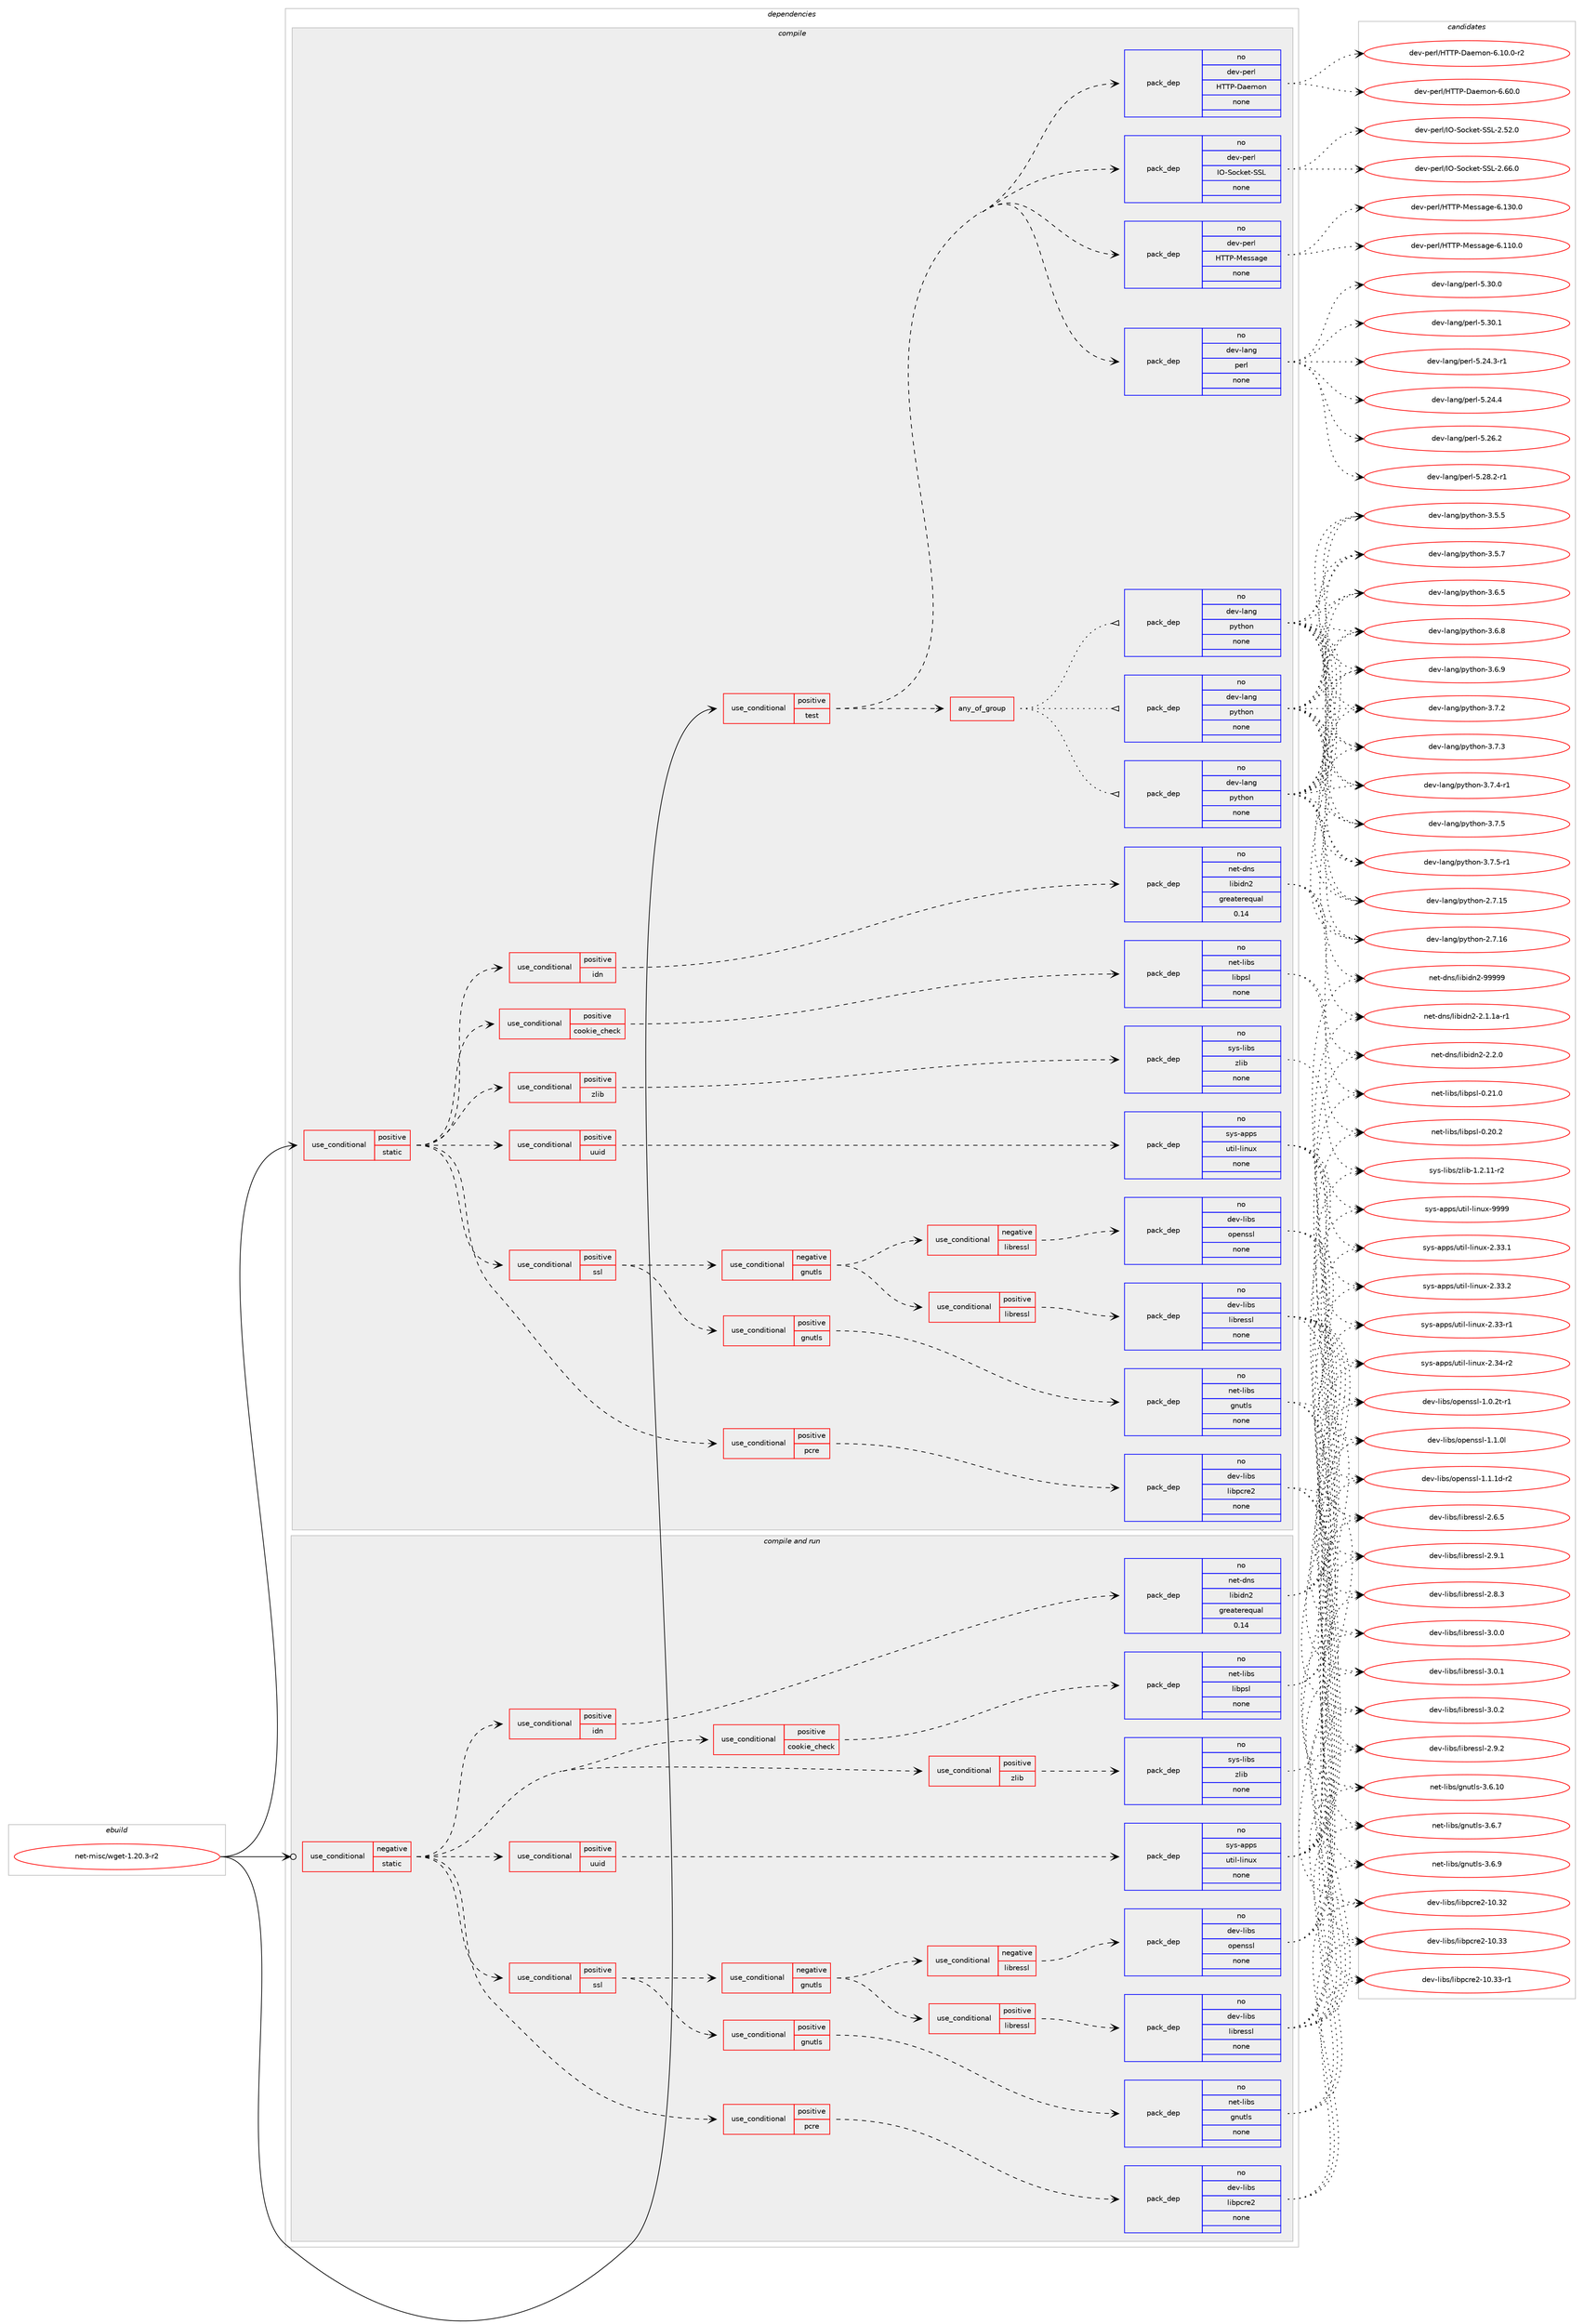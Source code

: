 digraph prolog {

# *************
# Graph options
# *************

newrank=true;
concentrate=true;
compound=true;
graph [rankdir=LR,fontname=Helvetica,fontsize=10,ranksep=1.5];#, ranksep=2.5, nodesep=0.2];
edge  [arrowhead=vee];
node  [fontname=Helvetica,fontsize=10];

# **********
# The ebuild
# **********

subgraph cluster_leftcol {
color=gray;
rank=same;
label=<<i>ebuild</i>>;
id [label="net-misc/wget-1.20.3-r2", color=red, width=4, href="../net-misc/wget-1.20.3-r2.svg"];
}

# ****************
# The dependencies
# ****************

subgraph cluster_midcol {
color=gray;
label=<<i>dependencies</i>>;
subgraph cluster_compile {
fillcolor="#eeeeee";
style=filled;
label=<<i>compile</i>>;
subgraph cond204345 {
dependency838098 [label=<<TABLE BORDER="0" CELLBORDER="1" CELLSPACING="0" CELLPADDING="4"><TR><TD ROWSPAN="3" CELLPADDING="10">use_conditional</TD></TR><TR><TD>positive</TD></TR><TR><TD>static</TD></TR></TABLE>>, shape=none, color=red];
subgraph cond204346 {
dependency838099 [label=<<TABLE BORDER="0" CELLBORDER="1" CELLSPACING="0" CELLPADDING="4"><TR><TD ROWSPAN="3" CELLPADDING="10">use_conditional</TD></TR><TR><TD>positive</TD></TR><TR><TD>cookie_check</TD></TR></TABLE>>, shape=none, color=red];
subgraph pack618988 {
dependency838100 [label=<<TABLE BORDER="0" CELLBORDER="1" CELLSPACING="0" CELLPADDING="4" WIDTH="220"><TR><TD ROWSPAN="6" CELLPADDING="30">pack_dep</TD></TR><TR><TD WIDTH="110">no</TD></TR><TR><TD>net-libs</TD></TR><TR><TD>libpsl</TD></TR><TR><TD>none</TD></TR><TR><TD></TD></TR></TABLE>>, shape=none, color=blue];
}
dependency838099:e -> dependency838100:w [weight=20,style="dashed",arrowhead="vee"];
}
dependency838098:e -> dependency838099:w [weight=20,style="dashed",arrowhead="vee"];
subgraph cond204347 {
dependency838101 [label=<<TABLE BORDER="0" CELLBORDER="1" CELLSPACING="0" CELLPADDING="4"><TR><TD ROWSPAN="3" CELLPADDING="10">use_conditional</TD></TR><TR><TD>positive</TD></TR><TR><TD>idn</TD></TR></TABLE>>, shape=none, color=red];
subgraph pack618989 {
dependency838102 [label=<<TABLE BORDER="0" CELLBORDER="1" CELLSPACING="0" CELLPADDING="4" WIDTH="220"><TR><TD ROWSPAN="6" CELLPADDING="30">pack_dep</TD></TR><TR><TD WIDTH="110">no</TD></TR><TR><TD>net-dns</TD></TR><TR><TD>libidn2</TD></TR><TR><TD>greaterequal</TD></TR><TR><TD>0.14</TD></TR></TABLE>>, shape=none, color=blue];
}
dependency838101:e -> dependency838102:w [weight=20,style="dashed",arrowhead="vee"];
}
dependency838098:e -> dependency838101:w [weight=20,style="dashed",arrowhead="vee"];
subgraph cond204348 {
dependency838103 [label=<<TABLE BORDER="0" CELLBORDER="1" CELLSPACING="0" CELLPADDING="4"><TR><TD ROWSPAN="3" CELLPADDING="10">use_conditional</TD></TR><TR><TD>positive</TD></TR><TR><TD>pcre</TD></TR></TABLE>>, shape=none, color=red];
subgraph pack618990 {
dependency838104 [label=<<TABLE BORDER="0" CELLBORDER="1" CELLSPACING="0" CELLPADDING="4" WIDTH="220"><TR><TD ROWSPAN="6" CELLPADDING="30">pack_dep</TD></TR><TR><TD WIDTH="110">no</TD></TR><TR><TD>dev-libs</TD></TR><TR><TD>libpcre2</TD></TR><TR><TD>none</TD></TR><TR><TD></TD></TR></TABLE>>, shape=none, color=blue];
}
dependency838103:e -> dependency838104:w [weight=20,style="dashed",arrowhead="vee"];
}
dependency838098:e -> dependency838103:w [weight=20,style="dashed",arrowhead="vee"];
subgraph cond204349 {
dependency838105 [label=<<TABLE BORDER="0" CELLBORDER="1" CELLSPACING="0" CELLPADDING="4"><TR><TD ROWSPAN="3" CELLPADDING="10">use_conditional</TD></TR><TR><TD>positive</TD></TR><TR><TD>ssl</TD></TR></TABLE>>, shape=none, color=red];
subgraph cond204350 {
dependency838106 [label=<<TABLE BORDER="0" CELLBORDER="1" CELLSPACING="0" CELLPADDING="4"><TR><TD ROWSPAN="3" CELLPADDING="10">use_conditional</TD></TR><TR><TD>positive</TD></TR><TR><TD>gnutls</TD></TR></TABLE>>, shape=none, color=red];
subgraph pack618991 {
dependency838107 [label=<<TABLE BORDER="0" CELLBORDER="1" CELLSPACING="0" CELLPADDING="4" WIDTH="220"><TR><TD ROWSPAN="6" CELLPADDING="30">pack_dep</TD></TR><TR><TD WIDTH="110">no</TD></TR><TR><TD>net-libs</TD></TR><TR><TD>gnutls</TD></TR><TR><TD>none</TD></TR><TR><TD></TD></TR></TABLE>>, shape=none, color=blue];
}
dependency838106:e -> dependency838107:w [weight=20,style="dashed",arrowhead="vee"];
}
dependency838105:e -> dependency838106:w [weight=20,style="dashed",arrowhead="vee"];
subgraph cond204351 {
dependency838108 [label=<<TABLE BORDER="0" CELLBORDER="1" CELLSPACING="0" CELLPADDING="4"><TR><TD ROWSPAN="3" CELLPADDING="10">use_conditional</TD></TR><TR><TD>negative</TD></TR><TR><TD>gnutls</TD></TR></TABLE>>, shape=none, color=red];
subgraph cond204352 {
dependency838109 [label=<<TABLE BORDER="0" CELLBORDER="1" CELLSPACING="0" CELLPADDING="4"><TR><TD ROWSPAN="3" CELLPADDING="10">use_conditional</TD></TR><TR><TD>negative</TD></TR><TR><TD>libressl</TD></TR></TABLE>>, shape=none, color=red];
subgraph pack618992 {
dependency838110 [label=<<TABLE BORDER="0" CELLBORDER="1" CELLSPACING="0" CELLPADDING="4" WIDTH="220"><TR><TD ROWSPAN="6" CELLPADDING="30">pack_dep</TD></TR><TR><TD WIDTH="110">no</TD></TR><TR><TD>dev-libs</TD></TR><TR><TD>openssl</TD></TR><TR><TD>none</TD></TR><TR><TD></TD></TR></TABLE>>, shape=none, color=blue];
}
dependency838109:e -> dependency838110:w [weight=20,style="dashed",arrowhead="vee"];
}
dependency838108:e -> dependency838109:w [weight=20,style="dashed",arrowhead="vee"];
subgraph cond204353 {
dependency838111 [label=<<TABLE BORDER="0" CELLBORDER="1" CELLSPACING="0" CELLPADDING="4"><TR><TD ROWSPAN="3" CELLPADDING="10">use_conditional</TD></TR><TR><TD>positive</TD></TR><TR><TD>libressl</TD></TR></TABLE>>, shape=none, color=red];
subgraph pack618993 {
dependency838112 [label=<<TABLE BORDER="0" CELLBORDER="1" CELLSPACING="0" CELLPADDING="4" WIDTH="220"><TR><TD ROWSPAN="6" CELLPADDING="30">pack_dep</TD></TR><TR><TD WIDTH="110">no</TD></TR><TR><TD>dev-libs</TD></TR><TR><TD>libressl</TD></TR><TR><TD>none</TD></TR><TR><TD></TD></TR></TABLE>>, shape=none, color=blue];
}
dependency838111:e -> dependency838112:w [weight=20,style="dashed",arrowhead="vee"];
}
dependency838108:e -> dependency838111:w [weight=20,style="dashed",arrowhead="vee"];
}
dependency838105:e -> dependency838108:w [weight=20,style="dashed",arrowhead="vee"];
}
dependency838098:e -> dependency838105:w [weight=20,style="dashed",arrowhead="vee"];
subgraph cond204354 {
dependency838113 [label=<<TABLE BORDER="0" CELLBORDER="1" CELLSPACING="0" CELLPADDING="4"><TR><TD ROWSPAN="3" CELLPADDING="10">use_conditional</TD></TR><TR><TD>positive</TD></TR><TR><TD>uuid</TD></TR></TABLE>>, shape=none, color=red];
subgraph pack618994 {
dependency838114 [label=<<TABLE BORDER="0" CELLBORDER="1" CELLSPACING="0" CELLPADDING="4" WIDTH="220"><TR><TD ROWSPAN="6" CELLPADDING="30">pack_dep</TD></TR><TR><TD WIDTH="110">no</TD></TR><TR><TD>sys-apps</TD></TR><TR><TD>util-linux</TD></TR><TR><TD>none</TD></TR><TR><TD></TD></TR></TABLE>>, shape=none, color=blue];
}
dependency838113:e -> dependency838114:w [weight=20,style="dashed",arrowhead="vee"];
}
dependency838098:e -> dependency838113:w [weight=20,style="dashed",arrowhead="vee"];
subgraph cond204355 {
dependency838115 [label=<<TABLE BORDER="0" CELLBORDER="1" CELLSPACING="0" CELLPADDING="4"><TR><TD ROWSPAN="3" CELLPADDING="10">use_conditional</TD></TR><TR><TD>positive</TD></TR><TR><TD>zlib</TD></TR></TABLE>>, shape=none, color=red];
subgraph pack618995 {
dependency838116 [label=<<TABLE BORDER="0" CELLBORDER="1" CELLSPACING="0" CELLPADDING="4" WIDTH="220"><TR><TD ROWSPAN="6" CELLPADDING="30">pack_dep</TD></TR><TR><TD WIDTH="110">no</TD></TR><TR><TD>sys-libs</TD></TR><TR><TD>zlib</TD></TR><TR><TD>none</TD></TR><TR><TD></TD></TR></TABLE>>, shape=none, color=blue];
}
dependency838115:e -> dependency838116:w [weight=20,style="dashed",arrowhead="vee"];
}
dependency838098:e -> dependency838115:w [weight=20,style="dashed",arrowhead="vee"];
}
id:e -> dependency838098:w [weight=20,style="solid",arrowhead="vee"];
subgraph cond204356 {
dependency838117 [label=<<TABLE BORDER="0" CELLBORDER="1" CELLSPACING="0" CELLPADDING="4"><TR><TD ROWSPAN="3" CELLPADDING="10">use_conditional</TD></TR><TR><TD>positive</TD></TR><TR><TD>test</TD></TR></TABLE>>, shape=none, color=red];
subgraph any14271 {
dependency838118 [label=<<TABLE BORDER="0" CELLBORDER="1" CELLSPACING="0" CELLPADDING="4"><TR><TD CELLPADDING="10">any_of_group</TD></TR></TABLE>>, shape=none, color=red];subgraph pack618996 {
dependency838119 [label=<<TABLE BORDER="0" CELLBORDER="1" CELLSPACING="0" CELLPADDING="4" WIDTH="220"><TR><TD ROWSPAN="6" CELLPADDING="30">pack_dep</TD></TR><TR><TD WIDTH="110">no</TD></TR><TR><TD>dev-lang</TD></TR><TR><TD>python</TD></TR><TR><TD>none</TD></TR><TR><TD></TD></TR></TABLE>>, shape=none, color=blue];
}
dependency838118:e -> dependency838119:w [weight=20,style="dotted",arrowhead="oinv"];
subgraph pack618997 {
dependency838120 [label=<<TABLE BORDER="0" CELLBORDER="1" CELLSPACING="0" CELLPADDING="4" WIDTH="220"><TR><TD ROWSPAN="6" CELLPADDING="30">pack_dep</TD></TR><TR><TD WIDTH="110">no</TD></TR><TR><TD>dev-lang</TD></TR><TR><TD>python</TD></TR><TR><TD>none</TD></TR><TR><TD></TD></TR></TABLE>>, shape=none, color=blue];
}
dependency838118:e -> dependency838120:w [weight=20,style="dotted",arrowhead="oinv"];
subgraph pack618998 {
dependency838121 [label=<<TABLE BORDER="0" CELLBORDER="1" CELLSPACING="0" CELLPADDING="4" WIDTH="220"><TR><TD ROWSPAN="6" CELLPADDING="30">pack_dep</TD></TR><TR><TD WIDTH="110">no</TD></TR><TR><TD>dev-lang</TD></TR><TR><TD>python</TD></TR><TR><TD>none</TD></TR><TR><TD></TD></TR></TABLE>>, shape=none, color=blue];
}
dependency838118:e -> dependency838121:w [weight=20,style="dotted",arrowhead="oinv"];
}
dependency838117:e -> dependency838118:w [weight=20,style="dashed",arrowhead="vee"];
subgraph pack618999 {
dependency838122 [label=<<TABLE BORDER="0" CELLBORDER="1" CELLSPACING="0" CELLPADDING="4" WIDTH="220"><TR><TD ROWSPAN="6" CELLPADDING="30">pack_dep</TD></TR><TR><TD WIDTH="110">no</TD></TR><TR><TD>dev-lang</TD></TR><TR><TD>perl</TD></TR><TR><TD>none</TD></TR><TR><TD></TD></TR></TABLE>>, shape=none, color=blue];
}
dependency838117:e -> dependency838122:w [weight=20,style="dashed",arrowhead="vee"];
subgraph pack619000 {
dependency838123 [label=<<TABLE BORDER="0" CELLBORDER="1" CELLSPACING="0" CELLPADDING="4" WIDTH="220"><TR><TD ROWSPAN="6" CELLPADDING="30">pack_dep</TD></TR><TR><TD WIDTH="110">no</TD></TR><TR><TD>dev-perl</TD></TR><TR><TD>HTTP-Daemon</TD></TR><TR><TD>none</TD></TR><TR><TD></TD></TR></TABLE>>, shape=none, color=blue];
}
dependency838117:e -> dependency838123:w [weight=20,style="dashed",arrowhead="vee"];
subgraph pack619001 {
dependency838124 [label=<<TABLE BORDER="0" CELLBORDER="1" CELLSPACING="0" CELLPADDING="4" WIDTH="220"><TR><TD ROWSPAN="6" CELLPADDING="30">pack_dep</TD></TR><TR><TD WIDTH="110">no</TD></TR><TR><TD>dev-perl</TD></TR><TR><TD>HTTP-Message</TD></TR><TR><TD>none</TD></TR><TR><TD></TD></TR></TABLE>>, shape=none, color=blue];
}
dependency838117:e -> dependency838124:w [weight=20,style="dashed",arrowhead="vee"];
subgraph pack619002 {
dependency838125 [label=<<TABLE BORDER="0" CELLBORDER="1" CELLSPACING="0" CELLPADDING="4" WIDTH="220"><TR><TD ROWSPAN="6" CELLPADDING="30">pack_dep</TD></TR><TR><TD WIDTH="110">no</TD></TR><TR><TD>dev-perl</TD></TR><TR><TD>IO-Socket-SSL</TD></TR><TR><TD>none</TD></TR><TR><TD></TD></TR></TABLE>>, shape=none, color=blue];
}
dependency838117:e -> dependency838125:w [weight=20,style="dashed",arrowhead="vee"];
}
id:e -> dependency838117:w [weight=20,style="solid",arrowhead="vee"];
}
subgraph cluster_compileandrun {
fillcolor="#eeeeee";
style=filled;
label=<<i>compile and run</i>>;
subgraph cond204357 {
dependency838126 [label=<<TABLE BORDER="0" CELLBORDER="1" CELLSPACING="0" CELLPADDING="4"><TR><TD ROWSPAN="3" CELLPADDING="10">use_conditional</TD></TR><TR><TD>negative</TD></TR><TR><TD>static</TD></TR></TABLE>>, shape=none, color=red];
subgraph cond204358 {
dependency838127 [label=<<TABLE BORDER="0" CELLBORDER="1" CELLSPACING="0" CELLPADDING="4"><TR><TD ROWSPAN="3" CELLPADDING="10">use_conditional</TD></TR><TR><TD>positive</TD></TR><TR><TD>cookie_check</TD></TR></TABLE>>, shape=none, color=red];
subgraph pack619003 {
dependency838128 [label=<<TABLE BORDER="0" CELLBORDER="1" CELLSPACING="0" CELLPADDING="4" WIDTH="220"><TR><TD ROWSPAN="6" CELLPADDING="30">pack_dep</TD></TR><TR><TD WIDTH="110">no</TD></TR><TR><TD>net-libs</TD></TR><TR><TD>libpsl</TD></TR><TR><TD>none</TD></TR><TR><TD></TD></TR></TABLE>>, shape=none, color=blue];
}
dependency838127:e -> dependency838128:w [weight=20,style="dashed",arrowhead="vee"];
}
dependency838126:e -> dependency838127:w [weight=20,style="dashed",arrowhead="vee"];
subgraph cond204359 {
dependency838129 [label=<<TABLE BORDER="0" CELLBORDER="1" CELLSPACING="0" CELLPADDING="4"><TR><TD ROWSPAN="3" CELLPADDING="10">use_conditional</TD></TR><TR><TD>positive</TD></TR><TR><TD>idn</TD></TR></TABLE>>, shape=none, color=red];
subgraph pack619004 {
dependency838130 [label=<<TABLE BORDER="0" CELLBORDER="1" CELLSPACING="0" CELLPADDING="4" WIDTH="220"><TR><TD ROWSPAN="6" CELLPADDING="30">pack_dep</TD></TR><TR><TD WIDTH="110">no</TD></TR><TR><TD>net-dns</TD></TR><TR><TD>libidn2</TD></TR><TR><TD>greaterequal</TD></TR><TR><TD>0.14</TD></TR></TABLE>>, shape=none, color=blue];
}
dependency838129:e -> dependency838130:w [weight=20,style="dashed",arrowhead="vee"];
}
dependency838126:e -> dependency838129:w [weight=20,style="dashed",arrowhead="vee"];
subgraph cond204360 {
dependency838131 [label=<<TABLE BORDER="0" CELLBORDER="1" CELLSPACING="0" CELLPADDING="4"><TR><TD ROWSPAN="3" CELLPADDING="10">use_conditional</TD></TR><TR><TD>positive</TD></TR><TR><TD>pcre</TD></TR></TABLE>>, shape=none, color=red];
subgraph pack619005 {
dependency838132 [label=<<TABLE BORDER="0" CELLBORDER="1" CELLSPACING="0" CELLPADDING="4" WIDTH="220"><TR><TD ROWSPAN="6" CELLPADDING="30">pack_dep</TD></TR><TR><TD WIDTH="110">no</TD></TR><TR><TD>dev-libs</TD></TR><TR><TD>libpcre2</TD></TR><TR><TD>none</TD></TR><TR><TD></TD></TR></TABLE>>, shape=none, color=blue];
}
dependency838131:e -> dependency838132:w [weight=20,style="dashed",arrowhead="vee"];
}
dependency838126:e -> dependency838131:w [weight=20,style="dashed",arrowhead="vee"];
subgraph cond204361 {
dependency838133 [label=<<TABLE BORDER="0" CELLBORDER="1" CELLSPACING="0" CELLPADDING="4"><TR><TD ROWSPAN="3" CELLPADDING="10">use_conditional</TD></TR><TR><TD>positive</TD></TR><TR><TD>ssl</TD></TR></TABLE>>, shape=none, color=red];
subgraph cond204362 {
dependency838134 [label=<<TABLE BORDER="0" CELLBORDER="1" CELLSPACING="0" CELLPADDING="4"><TR><TD ROWSPAN="3" CELLPADDING="10">use_conditional</TD></TR><TR><TD>positive</TD></TR><TR><TD>gnutls</TD></TR></TABLE>>, shape=none, color=red];
subgraph pack619006 {
dependency838135 [label=<<TABLE BORDER="0" CELLBORDER="1" CELLSPACING="0" CELLPADDING="4" WIDTH="220"><TR><TD ROWSPAN="6" CELLPADDING="30">pack_dep</TD></TR><TR><TD WIDTH="110">no</TD></TR><TR><TD>net-libs</TD></TR><TR><TD>gnutls</TD></TR><TR><TD>none</TD></TR><TR><TD></TD></TR></TABLE>>, shape=none, color=blue];
}
dependency838134:e -> dependency838135:w [weight=20,style="dashed",arrowhead="vee"];
}
dependency838133:e -> dependency838134:w [weight=20,style="dashed",arrowhead="vee"];
subgraph cond204363 {
dependency838136 [label=<<TABLE BORDER="0" CELLBORDER="1" CELLSPACING="0" CELLPADDING="4"><TR><TD ROWSPAN="3" CELLPADDING="10">use_conditional</TD></TR><TR><TD>negative</TD></TR><TR><TD>gnutls</TD></TR></TABLE>>, shape=none, color=red];
subgraph cond204364 {
dependency838137 [label=<<TABLE BORDER="0" CELLBORDER="1" CELLSPACING="0" CELLPADDING="4"><TR><TD ROWSPAN="3" CELLPADDING="10">use_conditional</TD></TR><TR><TD>negative</TD></TR><TR><TD>libressl</TD></TR></TABLE>>, shape=none, color=red];
subgraph pack619007 {
dependency838138 [label=<<TABLE BORDER="0" CELLBORDER="1" CELLSPACING="0" CELLPADDING="4" WIDTH="220"><TR><TD ROWSPAN="6" CELLPADDING="30">pack_dep</TD></TR><TR><TD WIDTH="110">no</TD></TR><TR><TD>dev-libs</TD></TR><TR><TD>openssl</TD></TR><TR><TD>none</TD></TR><TR><TD></TD></TR></TABLE>>, shape=none, color=blue];
}
dependency838137:e -> dependency838138:w [weight=20,style="dashed",arrowhead="vee"];
}
dependency838136:e -> dependency838137:w [weight=20,style="dashed",arrowhead="vee"];
subgraph cond204365 {
dependency838139 [label=<<TABLE BORDER="0" CELLBORDER="1" CELLSPACING="0" CELLPADDING="4"><TR><TD ROWSPAN="3" CELLPADDING="10">use_conditional</TD></TR><TR><TD>positive</TD></TR><TR><TD>libressl</TD></TR></TABLE>>, shape=none, color=red];
subgraph pack619008 {
dependency838140 [label=<<TABLE BORDER="0" CELLBORDER="1" CELLSPACING="0" CELLPADDING="4" WIDTH="220"><TR><TD ROWSPAN="6" CELLPADDING="30">pack_dep</TD></TR><TR><TD WIDTH="110">no</TD></TR><TR><TD>dev-libs</TD></TR><TR><TD>libressl</TD></TR><TR><TD>none</TD></TR><TR><TD></TD></TR></TABLE>>, shape=none, color=blue];
}
dependency838139:e -> dependency838140:w [weight=20,style="dashed",arrowhead="vee"];
}
dependency838136:e -> dependency838139:w [weight=20,style="dashed",arrowhead="vee"];
}
dependency838133:e -> dependency838136:w [weight=20,style="dashed",arrowhead="vee"];
}
dependency838126:e -> dependency838133:w [weight=20,style="dashed",arrowhead="vee"];
subgraph cond204366 {
dependency838141 [label=<<TABLE BORDER="0" CELLBORDER="1" CELLSPACING="0" CELLPADDING="4"><TR><TD ROWSPAN="3" CELLPADDING="10">use_conditional</TD></TR><TR><TD>positive</TD></TR><TR><TD>uuid</TD></TR></TABLE>>, shape=none, color=red];
subgraph pack619009 {
dependency838142 [label=<<TABLE BORDER="0" CELLBORDER="1" CELLSPACING="0" CELLPADDING="4" WIDTH="220"><TR><TD ROWSPAN="6" CELLPADDING="30">pack_dep</TD></TR><TR><TD WIDTH="110">no</TD></TR><TR><TD>sys-apps</TD></TR><TR><TD>util-linux</TD></TR><TR><TD>none</TD></TR><TR><TD></TD></TR></TABLE>>, shape=none, color=blue];
}
dependency838141:e -> dependency838142:w [weight=20,style="dashed",arrowhead="vee"];
}
dependency838126:e -> dependency838141:w [weight=20,style="dashed",arrowhead="vee"];
subgraph cond204367 {
dependency838143 [label=<<TABLE BORDER="0" CELLBORDER="1" CELLSPACING="0" CELLPADDING="4"><TR><TD ROWSPAN="3" CELLPADDING="10">use_conditional</TD></TR><TR><TD>positive</TD></TR><TR><TD>zlib</TD></TR></TABLE>>, shape=none, color=red];
subgraph pack619010 {
dependency838144 [label=<<TABLE BORDER="0" CELLBORDER="1" CELLSPACING="0" CELLPADDING="4" WIDTH="220"><TR><TD ROWSPAN="6" CELLPADDING="30">pack_dep</TD></TR><TR><TD WIDTH="110">no</TD></TR><TR><TD>sys-libs</TD></TR><TR><TD>zlib</TD></TR><TR><TD>none</TD></TR><TR><TD></TD></TR></TABLE>>, shape=none, color=blue];
}
dependency838143:e -> dependency838144:w [weight=20,style="dashed",arrowhead="vee"];
}
dependency838126:e -> dependency838143:w [weight=20,style="dashed",arrowhead="vee"];
}
id:e -> dependency838126:w [weight=20,style="solid",arrowhead="odotvee"];
}
subgraph cluster_run {
fillcolor="#eeeeee";
style=filled;
label=<<i>run</i>>;
}
}

# **************
# The candidates
# **************

subgraph cluster_choices {
rank=same;
color=gray;
label=<<i>candidates</i>>;

subgraph choice618988 {
color=black;
nodesep=1;
choice1101011164510810598115471081059811211510845484650484650 [label="net-libs/libpsl-0.20.2", color=red, width=4,href="../net-libs/libpsl-0.20.2.svg"];
choice1101011164510810598115471081059811211510845484650494648 [label="net-libs/libpsl-0.21.0", color=red, width=4,href="../net-libs/libpsl-0.21.0.svg"];
dependency838100:e -> choice1101011164510810598115471081059811211510845484650484650:w [style=dotted,weight="100"];
dependency838100:e -> choice1101011164510810598115471081059811211510845484650494648:w [style=dotted,weight="100"];
}
subgraph choice618989 {
color=black;
nodesep=1;
choice11010111645100110115471081059810510011050455046494649974511449 [label="net-dns/libidn2-2.1.1a-r1", color=red, width=4,href="../net-dns/libidn2-2.1.1a-r1.svg"];
choice11010111645100110115471081059810510011050455046504648 [label="net-dns/libidn2-2.2.0", color=red, width=4,href="../net-dns/libidn2-2.2.0.svg"];
choice11010111645100110115471081059810510011050455757575757 [label="net-dns/libidn2-99999", color=red, width=4,href="../net-dns/libidn2-99999.svg"];
dependency838102:e -> choice11010111645100110115471081059810510011050455046494649974511449:w [style=dotted,weight="100"];
dependency838102:e -> choice11010111645100110115471081059810510011050455046504648:w [style=dotted,weight="100"];
dependency838102:e -> choice11010111645100110115471081059810510011050455757575757:w [style=dotted,weight="100"];
}
subgraph choice618990 {
color=black;
nodesep=1;
choice100101118451081059811547108105981129911410150454948465150 [label="dev-libs/libpcre2-10.32", color=red, width=4,href="../dev-libs/libpcre2-10.32.svg"];
choice100101118451081059811547108105981129911410150454948465151 [label="dev-libs/libpcre2-10.33", color=red, width=4,href="../dev-libs/libpcre2-10.33.svg"];
choice1001011184510810598115471081059811299114101504549484651514511449 [label="dev-libs/libpcre2-10.33-r1", color=red, width=4,href="../dev-libs/libpcre2-10.33-r1.svg"];
dependency838104:e -> choice100101118451081059811547108105981129911410150454948465150:w [style=dotted,weight="100"];
dependency838104:e -> choice100101118451081059811547108105981129911410150454948465151:w [style=dotted,weight="100"];
dependency838104:e -> choice1001011184510810598115471081059811299114101504549484651514511449:w [style=dotted,weight="100"];
}
subgraph choice618991 {
color=black;
nodesep=1;
choice11010111645108105981154710311011711610811545514654464948 [label="net-libs/gnutls-3.6.10", color=red, width=4,href="../net-libs/gnutls-3.6.10.svg"];
choice110101116451081059811547103110117116108115455146544655 [label="net-libs/gnutls-3.6.7", color=red, width=4,href="../net-libs/gnutls-3.6.7.svg"];
choice110101116451081059811547103110117116108115455146544657 [label="net-libs/gnutls-3.6.9", color=red, width=4,href="../net-libs/gnutls-3.6.9.svg"];
dependency838107:e -> choice11010111645108105981154710311011711610811545514654464948:w [style=dotted,weight="100"];
dependency838107:e -> choice110101116451081059811547103110117116108115455146544655:w [style=dotted,weight="100"];
dependency838107:e -> choice110101116451081059811547103110117116108115455146544657:w [style=dotted,weight="100"];
}
subgraph choice618992 {
color=black;
nodesep=1;
choice1001011184510810598115471111121011101151151084549464846501164511449 [label="dev-libs/openssl-1.0.2t-r1", color=red, width=4,href="../dev-libs/openssl-1.0.2t-r1.svg"];
choice100101118451081059811547111112101110115115108454946494648108 [label="dev-libs/openssl-1.1.0l", color=red, width=4,href="../dev-libs/openssl-1.1.0l.svg"];
choice1001011184510810598115471111121011101151151084549464946491004511450 [label="dev-libs/openssl-1.1.1d-r2", color=red, width=4,href="../dev-libs/openssl-1.1.1d-r2.svg"];
dependency838110:e -> choice1001011184510810598115471111121011101151151084549464846501164511449:w [style=dotted,weight="100"];
dependency838110:e -> choice100101118451081059811547111112101110115115108454946494648108:w [style=dotted,weight="100"];
dependency838110:e -> choice1001011184510810598115471111121011101151151084549464946491004511450:w [style=dotted,weight="100"];
}
subgraph choice618993 {
color=black;
nodesep=1;
choice10010111845108105981154710810598114101115115108455046544653 [label="dev-libs/libressl-2.6.5", color=red, width=4,href="../dev-libs/libressl-2.6.5.svg"];
choice10010111845108105981154710810598114101115115108455046564651 [label="dev-libs/libressl-2.8.3", color=red, width=4,href="../dev-libs/libressl-2.8.3.svg"];
choice10010111845108105981154710810598114101115115108455046574649 [label="dev-libs/libressl-2.9.1", color=red, width=4,href="../dev-libs/libressl-2.9.1.svg"];
choice10010111845108105981154710810598114101115115108455046574650 [label="dev-libs/libressl-2.9.2", color=red, width=4,href="../dev-libs/libressl-2.9.2.svg"];
choice10010111845108105981154710810598114101115115108455146484648 [label="dev-libs/libressl-3.0.0", color=red, width=4,href="../dev-libs/libressl-3.0.0.svg"];
choice10010111845108105981154710810598114101115115108455146484649 [label="dev-libs/libressl-3.0.1", color=red, width=4,href="../dev-libs/libressl-3.0.1.svg"];
choice10010111845108105981154710810598114101115115108455146484650 [label="dev-libs/libressl-3.0.2", color=red, width=4,href="../dev-libs/libressl-3.0.2.svg"];
dependency838112:e -> choice10010111845108105981154710810598114101115115108455046544653:w [style=dotted,weight="100"];
dependency838112:e -> choice10010111845108105981154710810598114101115115108455046564651:w [style=dotted,weight="100"];
dependency838112:e -> choice10010111845108105981154710810598114101115115108455046574649:w [style=dotted,weight="100"];
dependency838112:e -> choice10010111845108105981154710810598114101115115108455046574650:w [style=dotted,weight="100"];
dependency838112:e -> choice10010111845108105981154710810598114101115115108455146484648:w [style=dotted,weight="100"];
dependency838112:e -> choice10010111845108105981154710810598114101115115108455146484649:w [style=dotted,weight="100"];
dependency838112:e -> choice10010111845108105981154710810598114101115115108455146484650:w [style=dotted,weight="100"];
}
subgraph choice618994 {
color=black;
nodesep=1;
choice1151211154597112112115471171161051084510810511011712045504651514511449 [label="sys-apps/util-linux-2.33-r1", color=red, width=4,href="../sys-apps/util-linux-2.33-r1.svg"];
choice1151211154597112112115471171161051084510810511011712045504651514649 [label="sys-apps/util-linux-2.33.1", color=red, width=4,href="../sys-apps/util-linux-2.33.1.svg"];
choice1151211154597112112115471171161051084510810511011712045504651514650 [label="sys-apps/util-linux-2.33.2", color=red, width=4,href="../sys-apps/util-linux-2.33.2.svg"];
choice1151211154597112112115471171161051084510810511011712045504651524511450 [label="sys-apps/util-linux-2.34-r2", color=red, width=4,href="../sys-apps/util-linux-2.34-r2.svg"];
choice115121115459711211211547117116105108451081051101171204557575757 [label="sys-apps/util-linux-9999", color=red, width=4,href="../sys-apps/util-linux-9999.svg"];
dependency838114:e -> choice1151211154597112112115471171161051084510810511011712045504651514511449:w [style=dotted,weight="100"];
dependency838114:e -> choice1151211154597112112115471171161051084510810511011712045504651514649:w [style=dotted,weight="100"];
dependency838114:e -> choice1151211154597112112115471171161051084510810511011712045504651514650:w [style=dotted,weight="100"];
dependency838114:e -> choice1151211154597112112115471171161051084510810511011712045504651524511450:w [style=dotted,weight="100"];
dependency838114:e -> choice115121115459711211211547117116105108451081051101171204557575757:w [style=dotted,weight="100"];
}
subgraph choice618995 {
color=black;
nodesep=1;
choice11512111545108105981154712210810598454946504649494511450 [label="sys-libs/zlib-1.2.11-r2", color=red, width=4,href="../sys-libs/zlib-1.2.11-r2.svg"];
dependency838116:e -> choice11512111545108105981154712210810598454946504649494511450:w [style=dotted,weight="100"];
}
subgraph choice618996 {
color=black;
nodesep=1;
choice10010111845108971101034711212111610411111045504655464953 [label="dev-lang/python-2.7.15", color=red, width=4,href="../dev-lang/python-2.7.15.svg"];
choice10010111845108971101034711212111610411111045504655464954 [label="dev-lang/python-2.7.16", color=red, width=4,href="../dev-lang/python-2.7.16.svg"];
choice100101118451089711010347112121116104111110455146534653 [label="dev-lang/python-3.5.5", color=red, width=4,href="../dev-lang/python-3.5.5.svg"];
choice100101118451089711010347112121116104111110455146534655 [label="dev-lang/python-3.5.7", color=red, width=4,href="../dev-lang/python-3.5.7.svg"];
choice100101118451089711010347112121116104111110455146544653 [label="dev-lang/python-3.6.5", color=red, width=4,href="../dev-lang/python-3.6.5.svg"];
choice100101118451089711010347112121116104111110455146544656 [label="dev-lang/python-3.6.8", color=red, width=4,href="../dev-lang/python-3.6.8.svg"];
choice100101118451089711010347112121116104111110455146544657 [label="dev-lang/python-3.6.9", color=red, width=4,href="../dev-lang/python-3.6.9.svg"];
choice100101118451089711010347112121116104111110455146554650 [label="dev-lang/python-3.7.2", color=red, width=4,href="../dev-lang/python-3.7.2.svg"];
choice100101118451089711010347112121116104111110455146554651 [label="dev-lang/python-3.7.3", color=red, width=4,href="../dev-lang/python-3.7.3.svg"];
choice1001011184510897110103471121211161041111104551465546524511449 [label="dev-lang/python-3.7.4-r1", color=red, width=4,href="../dev-lang/python-3.7.4-r1.svg"];
choice100101118451089711010347112121116104111110455146554653 [label="dev-lang/python-3.7.5", color=red, width=4,href="../dev-lang/python-3.7.5.svg"];
choice1001011184510897110103471121211161041111104551465546534511449 [label="dev-lang/python-3.7.5-r1", color=red, width=4,href="../dev-lang/python-3.7.5-r1.svg"];
dependency838119:e -> choice10010111845108971101034711212111610411111045504655464953:w [style=dotted,weight="100"];
dependency838119:e -> choice10010111845108971101034711212111610411111045504655464954:w [style=dotted,weight="100"];
dependency838119:e -> choice100101118451089711010347112121116104111110455146534653:w [style=dotted,weight="100"];
dependency838119:e -> choice100101118451089711010347112121116104111110455146534655:w [style=dotted,weight="100"];
dependency838119:e -> choice100101118451089711010347112121116104111110455146544653:w [style=dotted,weight="100"];
dependency838119:e -> choice100101118451089711010347112121116104111110455146544656:w [style=dotted,weight="100"];
dependency838119:e -> choice100101118451089711010347112121116104111110455146544657:w [style=dotted,weight="100"];
dependency838119:e -> choice100101118451089711010347112121116104111110455146554650:w [style=dotted,weight="100"];
dependency838119:e -> choice100101118451089711010347112121116104111110455146554651:w [style=dotted,weight="100"];
dependency838119:e -> choice1001011184510897110103471121211161041111104551465546524511449:w [style=dotted,weight="100"];
dependency838119:e -> choice100101118451089711010347112121116104111110455146554653:w [style=dotted,weight="100"];
dependency838119:e -> choice1001011184510897110103471121211161041111104551465546534511449:w [style=dotted,weight="100"];
}
subgraph choice618997 {
color=black;
nodesep=1;
choice10010111845108971101034711212111610411111045504655464953 [label="dev-lang/python-2.7.15", color=red, width=4,href="../dev-lang/python-2.7.15.svg"];
choice10010111845108971101034711212111610411111045504655464954 [label="dev-lang/python-2.7.16", color=red, width=4,href="../dev-lang/python-2.7.16.svg"];
choice100101118451089711010347112121116104111110455146534653 [label="dev-lang/python-3.5.5", color=red, width=4,href="../dev-lang/python-3.5.5.svg"];
choice100101118451089711010347112121116104111110455146534655 [label="dev-lang/python-3.5.7", color=red, width=4,href="../dev-lang/python-3.5.7.svg"];
choice100101118451089711010347112121116104111110455146544653 [label="dev-lang/python-3.6.5", color=red, width=4,href="../dev-lang/python-3.6.5.svg"];
choice100101118451089711010347112121116104111110455146544656 [label="dev-lang/python-3.6.8", color=red, width=4,href="../dev-lang/python-3.6.8.svg"];
choice100101118451089711010347112121116104111110455146544657 [label="dev-lang/python-3.6.9", color=red, width=4,href="../dev-lang/python-3.6.9.svg"];
choice100101118451089711010347112121116104111110455146554650 [label="dev-lang/python-3.7.2", color=red, width=4,href="../dev-lang/python-3.7.2.svg"];
choice100101118451089711010347112121116104111110455146554651 [label="dev-lang/python-3.7.3", color=red, width=4,href="../dev-lang/python-3.7.3.svg"];
choice1001011184510897110103471121211161041111104551465546524511449 [label="dev-lang/python-3.7.4-r1", color=red, width=4,href="../dev-lang/python-3.7.4-r1.svg"];
choice100101118451089711010347112121116104111110455146554653 [label="dev-lang/python-3.7.5", color=red, width=4,href="../dev-lang/python-3.7.5.svg"];
choice1001011184510897110103471121211161041111104551465546534511449 [label="dev-lang/python-3.7.5-r1", color=red, width=4,href="../dev-lang/python-3.7.5-r1.svg"];
dependency838120:e -> choice10010111845108971101034711212111610411111045504655464953:w [style=dotted,weight="100"];
dependency838120:e -> choice10010111845108971101034711212111610411111045504655464954:w [style=dotted,weight="100"];
dependency838120:e -> choice100101118451089711010347112121116104111110455146534653:w [style=dotted,weight="100"];
dependency838120:e -> choice100101118451089711010347112121116104111110455146534655:w [style=dotted,weight="100"];
dependency838120:e -> choice100101118451089711010347112121116104111110455146544653:w [style=dotted,weight="100"];
dependency838120:e -> choice100101118451089711010347112121116104111110455146544656:w [style=dotted,weight="100"];
dependency838120:e -> choice100101118451089711010347112121116104111110455146544657:w [style=dotted,weight="100"];
dependency838120:e -> choice100101118451089711010347112121116104111110455146554650:w [style=dotted,weight="100"];
dependency838120:e -> choice100101118451089711010347112121116104111110455146554651:w [style=dotted,weight="100"];
dependency838120:e -> choice1001011184510897110103471121211161041111104551465546524511449:w [style=dotted,weight="100"];
dependency838120:e -> choice100101118451089711010347112121116104111110455146554653:w [style=dotted,weight="100"];
dependency838120:e -> choice1001011184510897110103471121211161041111104551465546534511449:w [style=dotted,weight="100"];
}
subgraph choice618998 {
color=black;
nodesep=1;
choice10010111845108971101034711212111610411111045504655464953 [label="dev-lang/python-2.7.15", color=red, width=4,href="../dev-lang/python-2.7.15.svg"];
choice10010111845108971101034711212111610411111045504655464954 [label="dev-lang/python-2.7.16", color=red, width=4,href="../dev-lang/python-2.7.16.svg"];
choice100101118451089711010347112121116104111110455146534653 [label="dev-lang/python-3.5.5", color=red, width=4,href="../dev-lang/python-3.5.5.svg"];
choice100101118451089711010347112121116104111110455146534655 [label="dev-lang/python-3.5.7", color=red, width=4,href="../dev-lang/python-3.5.7.svg"];
choice100101118451089711010347112121116104111110455146544653 [label="dev-lang/python-3.6.5", color=red, width=4,href="../dev-lang/python-3.6.5.svg"];
choice100101118451089711010347112121116104111110455146544656 [label="dev-lang/python-3.6.8", color=red, width=4,href="../dev-lang/python-3.6.8.svg"];
choice100101118451089711010347112121116104111110455146544657 [label="dev-lang/python-3.6.9", color=red, width=4,href="../dev-lang/python-3.6.9.svg"];
choice100101118451089711010347112121116104111110455146554650 [label="dev-lang/python-3.7.2", color=red, width=4,href="../dev-lang/python-3.7.2.svg"];
choice100101118451089711010347112121116104111110455146554651 [label="dev-lang/python-3.7.3", color=red, width=4,href="../dev-lang/python-3.7.3.svg"];
choice1001011184510897110103471121211161041111104551465546524511449 [label="dev-lang/python-3.7.4-r1", color=red, width=4,href="../dev-lang/python-3.7.4-r1.svg"];
choice100101118451089711010347112121116104111110455146554653 [label="dev-lang/python-3.7.5", color=red, width=4,href="../dev-lang/python-3.7.5.svg"];
choice1001011184510897110103471121211161041111104551465546534511449 [label="dev-lang/python-3.7.5-r1", color=red, width=4,href="../dev-lang/python-3.7.5-r1.svg"];
dependency838121:e -> choice10010111845108971101034711212111610411111045504655464953:w [style=dotted,weight="100"];
dependency838121:e -> choice10010111845108971101034711212111610411111045504655464954:w [style=dotted,weight="100"];
dependency838121:e -> choice100101118451089711010347112121116104111110455146534653:w [style=dotted,weight="100"];
dependency838121:e -> choice100101118451089711010347112121116104111110455146534655:w [style=dotted,weight="100"];
dependency838121:e -> choice100101118451089711010347112121116104111110455146544653:w [style=dotted,weight="100"];
dependency838121:e -> choice100101118451089711010347112121116104111110455146544656:w [style=dotted,weight="100"];
dependency838121:e -> choice100101118451089711010347112121116104111110455146544657:w [style=dotted,weight="100"];
dependency838121:e -> choice100101118451089711010347112121116104111110455146554650:w [style=dotted,weight="100"];
dependency838121:e -> choice100101118451089711010347112121116104111110455146554651:w [style=dotted,weight="100"];
dependency838121:e -> choice1001011184510897110103471121211161041111104551465546524511449:w [style=dotted,weight="100"];
dependency838121:e -> choice100101118451089711010347112121116104111110455146554653:w [style=dotted,weight="100"];
dependency838121:e -> choice1001011184510897110103471121211161041111104551465546534511449:w [style=dotted,weight="100"];
}
subgraph choice618999 {
color=black;
nodesep=1;
choice100101118451089711010347112101114108455346505246514511449 [label="dev-lang/perl-5.24.3-r1", color=red, width=4,href="../dev-lang/perl-5.24.3-r1.svg"];
choice10010111845108971101034711210111410845534650524652 [label="dev-lang/perl-5.24.4", color=red, width=4,href="../dev-lang/perl-5.24.4.svg"];
choice10010111845108971101034711210111410845534650544650 [label="dev-lang/perl-5.26.2", color=red, width=4,href="../dev-lang/perl-5.26.2.svg"];
choice100101118451089711010347112101114108455346505646504511449 [label="dev-lang/perl-5.28.2-r1", color=red, width=4,href="../dev-lang/perl-5.28.2-r1.svg"];
choice10010111845108971101034711210111410845534651484648 [label="dev-lang/perl-5.30.0", color=red, width=4,href="../dev-lang/perl-5.30.0.svg"];
choice10010111845108971101034711210111410845534651484649 [label="dev-lang/perl-5.30.1", color=red, width=4,href="../dev-lang/perl-5.30.1.svg"];
dependency838122:e -> choice100101118451089711010347112101114108455346505246514511449:w [style=dotted,weight="100"];
dependency838122:e -> choice10010111845108971101034711210111410845534650524652:w [style=dotted,weight="100"];
dependency838122:e -> choice10010111845108971101034711210111410845534650544650:w [style=dotted,weight="100"];
dependency838122:e -> choice100101118451089711010347112101114108455346505646504511449:w [style=dotted,weight="100"];
dependency838122:e -> choice10010111845108971101034711210111410845534651484648:w [style=dotted,weight="100"];
dependency838122:e -> choice10010111845108971101034711210111410845534651484649:w [style=dotted,weight="100"];
}
subgraph choice619000 {
color=black;
nodesep=1;
choice100101118451121011141084772848480456897101109111110455446494846484511450 [label="dev-perl/HTTP-Daemon-6.10.0-r2", color=red, width=4,href="../dev-perl/HTTP-Daemon-6.10.0-r2.svg"];
choice10010111845112101114108477284848045689710110911111045544654484648 [label="dev-perl/HTTP-Daemon-6.60.0", color=red, width=4,href="../dev-perl/HTTP-Daemon-6.60.0.svg"];
dependency838123:e -> choice100101118451121011141084772848480456897101109111110455446494846484511450:w [style=dotted,weight="100"];
dependency838123:e -> choice10010111845112101114108477284848045689710110911111045544654484648:w [style=dotted,weight="100"];
}
subgraph choice619001 {
color=black;
nodesep=1;
choice1001011184511210111410847728484804577101115115971031014554464949484648 [label="dev-perl/HTTP-Message-6.110.0", color=red, width=4,href="../dev-perl/HTTP-Message-6.110.0.svg"];
choice1001011184511210111410847728484804577101115115971031014554464951484648 [label="dev-perl/HTTP-Message-6.130.0", color=red, width=4,href="../dev-perl/HTTP-Message-6.130.0.svg"];
dependency838124:e -> choice1001011184511210111410847728484804577101115115971031014554464949484648:w [style=dotted,weight="100"];
dependency838124:e -> choice1001011184511210111410847728484804577101115115971031014554464951484648:w [style=dotted,weight="100"];
}
subgraph choice619002 {
color=black;
nodesep=1;
choice100101118451121011141084773794583111991071011164583837645504653504648 [label="dev-perl/IO-Socket-SSL-2.52.0", color=red, width=4,href="../dev-perl/IO-Socket-SSL-2.52.0.svg"];
choice100101118451121011141084773794583111991071011164583837645504654544648 [label="dev-perl/IO-Socket-SSL-2.66.0", color=red, width=4,href="../dev-perl/IO-Socket-SSL-2.66.0.svg"];
dependency838125:e -> choice100101118451121011141084773794583111991071011164583837645504653504648:w [style=dotted,weight="100"];
dependency838125:e -> choice100101118451121011141084773794583111991071011164583837645504654544648:w [style=dotted,weight="100"];
}
subgraph choice619003 {
color=black;
nodesep=1;
choice1101011164510810598115471081059811211510845484650484650 [label="net-libs/libpsl-0.20.2", color=red, width=4,href="../net-libs/libpsl-0.20.2.svg"];
choice1101011164510810598115471081059811211510845484650494648 [label="net-libs/libpsl-0.21.0", color=red, width=4,href="../net-libs/libpsl-0.21.0.svg"];
dependency838128:e -> choice1101011164510810598115471081059811211510845484650484650:w [style=dotted,weight="100"];
dependency838128:e -> choice1101011164510810598115471081059811211510845484650494648:w [style=dotted,weight="100"];
}
subgraph choice619004 {
color=black;
nodesep=1;
choice11010111645100110115471081059810510011050455046494649974511449 [label="net-dns/libidn2-2.1.1a-r1", color=red, width=4,href="../net-dns/libidn2-2.1.1a-r1.svg"];
choice11010111645100110115471081059810510011050455046504648 [label="net-dns/libidn2-2.2.0", color=red, width=4,href="../net-dns/libidn2-2.2.0.svg"];
choice11010111645100110115471081059810510011050455757575757 [label="net-dns/libidn2-99999", color=red, width=4,href="../net-dns/libidn2-99999.svg"];
dependency838130:e -> choice11010111645100110115471081059810510011050455046494649974511449:w [style=dotted,weight="100"];
dependency838130:e -> choice11010111645100110115471081059810510011050455046504648:w [style=dotted,weight="100"];
dependency838130:e -> choice11010111645100110115471081059810510011050455757575757:w [style=dotted,weight="100"];
}
subgraph choice619005 {
color=black;
nodesep=1;
choice100101118451081059811547108105981129911410150454948465150 [label="dev-libs/libpcre2-10.32", color=red, width=4,href="../dev-libs/libpcre2-10.32.svg"];
choice100101118451081059811547108105981129911410150454948465151 [label="dev-libs/libpcre2-10.33", color=red, width=4,href="../dev-libs/libpcre2-10.33.svg"];
choice1001011184510810598115471081059811299114101504549484651514511449 [label="dev-libs/libpcre2-10.33-r1", color=red, width=4,href="../dev-libs/libpcre2-10.33-r1.svg"];
dependency838132:e -> choice100101118451081059811547108105981129911410150454948465150:w [style=dotted,weight="100"];
dependency838132:e -> choice100101118451081059811547108105981129911410150454948465151:w [style=dotted,weight="100"];
dependency838132:e -> choice1001011184510810598115471081059811299114101504549484651514511449:w [style=dotted,weight="100"];
}
subgraph choice619006 {
color=black;
nodesep=1;
choice11010111645108105981154710311011711610811545514654464948 [label="net-libs/gnutls-3.6.10", color=red, width=4,href="../net-libs/gnutls-3.6.10.svg"];
choice110101116451081059811547103110117116108115455146544655 [label="net-libs/gnutls-3.6.7", color=red, width=4,href="../net-libs/gnutls-3.6.7.svg"];
choice110101116451081059811547103110117116108115455146544657 [label="net-libs/gnutls-3.6.9", color=red, width=4,href="../net-libs/gnutls-3.6.9.svg"];
dependency838135:e -> choice11010111645108105981154710311011711610811545514654464948:w [style=dotted,weight="100"];
dependency838135:e -> choice110101116451081059811547103110117116108115455146544655:w [style=dotted,weight="100"];
dependency838135:e -> choice110101116451081059811547103110117116108115455146544657:w [style=dotted,weight="100"];
}
subgraph choice619007 {
color=black;
nodesep=1;
choice1001011184510810598115471111121011101151151084549464846501164511449 [label="dev-libs/openssl-1.0.2t-r1", color=red, width=4,href="../dev-libs/openssl-1.0.2t-r1.svg"];
choice100101118451081059811547111112101110115115108454946494648108 [label="dev-libs/openssl-1.1.0l", color=red, width=4,href="../dev-libs/openssl-1.1.0l.svg"];
choice1001011184510810598115471111121011101151151084549464946491004511450 [label="dev-libs/openssl-1.1.1d-r2", color=red, width=4,href="../dev-libs/openssl-1.1.1d-r2.svg"];
dependency838138:e -> choice1001011184510810598115471111121011101151151084549464846501164511449:w [style=dotted,weight="100"];
dependency838138:e -> choice100101118451081059811547111112101110115115108454946494648108:w [style=dotted,weight="100"];
dependency838138:e -> choice1001011184510810598115471111121011101151151084549464946491004511450:w [style=dotted,weight="100"];
}
subgraph choice619008 {
color=black;
nodesep=1;
choice10010111845108105981154710810598114101115115108455046544653 [label="dev-libs/libressl-2.6.5", color=red, width=4,href="../dev-libs/libressl-2.6.5.svg"];
choice10010111845108105981154710810598114101115115108455046564651 [label="dev-libs/libressl-2.8.3", color=red, width=4,href="../dev-libs/libressl-2.8.3.svg"];
choice10010111845108105981154710810598114101115115108455046574649 [label="dev-libs/libressl-2.9.1", color=red, width=4,href="../dev-libs/libressl-2.9.1.svg"];
choice10010111845108105981154710810598114101115115108455046574650 [label="dev-libs/libressl-2.9.2", color=red, width=4,href="../dev-libs/libressl-2.9.2.svg"];
choice10010111845108105981154710810598114101115115108455146484648 [label="dev-libs/libressl-3.0.0", color=red, width=4,href="../dev-libs/libressl-3.0.0.svg"];
choice10010111845108105981154710810598114101115115108455146484649 [label="dev-libs/libressl-3.0.1", color=red, width=4,href="../dev-libs/libressl-3.0.1.svg"];
choice10010111845108105981154710810598114101115115108455146484650 [label="dev-libs/libressl-3.0.2", color=red, width=4,href="../dev-libs/libressl-3.0.2.svg"];
dependency838140:e -> choice10010111845108105981154710810598114101115115108455046544653:w [style=dotted,weight="100"];
dependency838140:e -> choice10010111845108105981154710810598114101115115108455046564651:w [style=dotted,weight="100"];
dependency838140:e -> choice10010111845108105981154710810598114101115115108455046574649:w [style=dotted,weight="100"];
dependency838140:e -> choice10010111845108105981154710810598114101115115108455046574650:w [style=dotted,weight="100"];
dependency838140:e -> choice10010111845108105981154710810598114101115115108455146484648:w [style=dotted,weight="100"];
dependency838140:e -> choice10010111845108105981154710810598114101115115108455146484649:w [style=dotted,weight="100"];
dependency838140:e -> choice10010111845108105981154710810598114101115115108455146484650:w [style=dotted,weight="100"];
}
subgraph choice619009 {
color=black;
nodesep=1;
choice1151211154597112112115471171161051084510810511011712045504651514511449 [label="sys-apps/util-linux-2.33-r1", color=red, width=4,href="../sys-apps/util-linux-2.33-r1.svg"];
choice1151211154597112112115471171161051084510810511011712045504651514649 [label="sys-apps/util-linux-2.33.1", color=red, width=4,href="../sys-apps/util-linux-2.33.1.svg"];
choice1151211154597112112115471171161051084510810511011712045504651514650 [label="sys-apps/util-linux-2.33.2", color=red, width=4,href="../sys-apps/util-linux-2.33.2.svg"];
choice1151211154597112112115471171161051084510810511011712045504651524511450 [label="sys-apps/util-linux-2.34-r2", color=red, width=4,href="../sys-apps/util-linux-2.34-r2.svg"];
choice115121115459711211211547117116105108451081051101171204557575757 [label="sys-apps/util-linux-9999", color=red, width=4,href="../sys-apps/util-linux-9999.svg"];
dependency838142:e -> choice1151211154597112112115471171161051084510810511011712045504651514511449:w [style=dotted,weight="100"];
dependency838142:e -> choice1151211154597112112115471171161051084510810511011712045504651514649:w [style=dotted,weight="100"];
dependency838142:e -> choice1151211154597112112115471171161051084510810511011712045504651514650:w [style=dotted,weight="100"];
dependency838142:e -> choice1151211154597112112115471171161051084510810511011712045504651524511450:w [style=dotted,weight="100"];
dependency838142:e -> choice115121115459711211211547117116105108451081051101171204557575757:w [style=dotted,weight="100"];
}
subgraph choice619010 {
color=black;
nodesep=1;
choice11512111545108105981154712210810598454946504649494511450 [label="sys-libs/zlib-1.2.11-r2", color=red, width=4,href="../sys-libs/zlib-1.2.11-r2.svg"];
dependency838144:e -> choice11512111545108105981154712210810598454946504649494511450:w [style=dotted,weight="100"];
}
}

}
